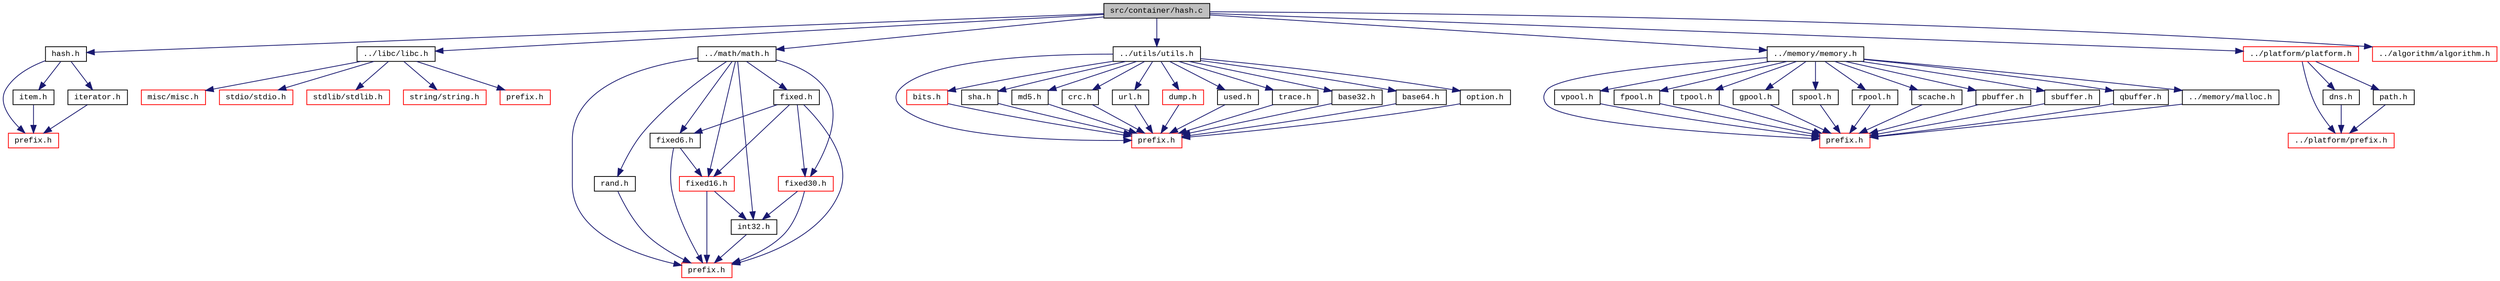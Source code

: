 digraph "src/container/hash.c"
{
  edge [fontname="CourierNew",fontsize="10",labelfontname="CourierNew",labelfontsize="10"];
  node [fontname="CourierNew",fontsize="10",shape=record];
  Node1 [label="src/container/hash.c",height=0.2,width=0.4,color="black", fillcolor="grey75", style="filled" fontcolor="black"];
  Node1 -> Node2 [color="midnightblue",fontsize="10",style="solid",fontname="CourierNew"];
  Node2 [label="hash.h",height=0.2,width=0.4,color="black", fillcolor="white", style="filled",URL="$db/dfb/hash_8h.html"];
  Node2 -> Node3 [color="midnightblue",fontsize="10",style="solid",fontname="CourierNew"];
  Node3 [label="prefix.h",height=0.2,width=0.4,color="red", fillcolor="white", style="filled",URL="$d9/d38/container_2prefix_8h_source.html"];
  Node2 -> Node4 [color="midnightblue",fontsize="10",style="solid",fontname="CourierNew"];
  Node4 [label="item.h",height=0.2,width=0.4,color="black", fillcolor="white", style="filled",URL="$df/d1f/item_8h.html"];
  Node4 -> Node3 [color="midnightblue",fontsize="10",style="solid",fontname="CourierNew"];
  Node2 -> Node5 [color="midnightblue",fontsize="10",style="solid",fontname="CourierNew"];
  Node5 [label="iterator.h",height=0.2,width=0.4,color="black", fillcolor="white", style="filled",URL="$df/d22/iterator_8h.html"];
  Node5 -> Node3 [color="midnightblue",fontsize="10",style="solid",fontname="CourierNew"];
  Node1 -> Node6 [color="midnightblue",fontsize="10",style="solid",fontname="CourierNew"];
  Node6 [label="../libc/libc.h",height=0.2,width=0.4,color="black", fillcolor="white", style="filled",URL="$db/dc8/libc_8h.html"];
  Node6 -> Node7 [color="midnightblue",fontsize="10",style="solid",fontname="CourierNew"];
  Node7 [label="prefix.h",height=0.2,width=0.4,color="red", fillcolor="white", style="filled",URL="$d4/df0/libc_2prefix_8h_source.html"];
  Node6 -> Node8 [color="midnightblue",fontsize="10",style="solid",fontname="CourierNew"];
  Node8 [label="misc/misc.h",height=0.2,width=0.4,color="red", fillcolor="white", style="filled",URL="$d4/d08/misc_8h.html"];
  Node6 -> Node9 [color="midnightblue",fontsize="10",style="solid",fontname="CourierNew"];
  Node9 [label="stdio/stdio.h",height=0.2,width=0.4,color="red", fillcolor="white", style="filled",URL="$d6/dd1/stdio_8h.html"];
  Node6 -> Node10 [color="midnightblue",fontsize="10",style="solid",fontname="CourierNew"];
  Node10 [label="stdlib/stdlib.h",height=0.2,width=0.4,color="red", fillcolor="white", style="filled",URL="$dc/d9c/stdlib_8h.html"];
  Node6 -> Node11 [color="midnightblue",fontsize="10",style="solid",fontname="CourierNew"];
  Node11 [label="string/string.h",height=0.2,width=0.4,color="red", fillcolor="white", style="filled",URL="$da/d52/libc_2string_2string_8h_source.html"];
  Node1 -> Node12 [color="midnightblue",fontsize="10",style="solid",fontname="CourierNew"];
  Node12 [label="../math/math.h",height=0.2,width=0.4,color="black", fillcolor="white", style="filled",URL="$d9/d8c/math_2math_8h_source.html"];
  Node12 -> Node13 [color="midnightblue",fontsize="10",style="solid",fontname="CourierNew"];
  Node13 [label="prefix.h",height=0.2,width=0.4,color="red", fillcolor="white", style="filled",URL="$d5/d8d/math_2prefix_8h_source.html"];
  Node12 -> Node14 [color="midnightblue",fontsize="10",style="solid",fontname="CourierNew"];
  Node14 [label="rand.h",height=0.2,width=0.4,color="black", fillcolor="white", style="filled",URL="$d5/d66/rand_8h.html"];
  Node14 -> Node13 [color="midnightblue",fontsize="10",style="solid",fontname="CourierNew"];
  Node12 -> Node15 [color="midnightblue",fontsize="10",style="solid",fontname="CourierNew"];
  Node15 [label="int32.h",height=0.2,width=0.4,color="black", fillcolor="white", style="filled",URL="$d9/d74/int32_8h.html"];
  Node15 -> Node13 [color="midnightblue",fontsize="10",style="solid",fontname="CourierNew"];
  Node12 -> Node16 [color="midnightblue",fontsize="10",style="solid",fontname="CourierNew"];
  Node16 [label="fixed6.h",height=0.2,width=0.4,color="black", fillcolor="white", style="filled",URL="$da/df6/fixed6_8h.html"];
  Node16 -> Node13 [color="midnightblue",fontsize="10",style="solid",fontname="CourierNew"];
  Node16 -> Node17 [color="midnightblue",fontsize="10",style="solid",fontname="CourierNew"];
  Node17 [label="fixed16.h",height=0.2,width=0.4,color="red", fillcolor="white", style="filled",URL="$d1/d1f/fixed16_8h.html"];
  Node17 -> Node13 [color="midnightblue",fontsize="10",style="solid",fontname="CourierNew"];
  Node17 -> Node15 [color="midnightblue",fontsize="10",style="solid",fontname="CourierNew"];
  Node12 -> Node17 [color="midnightblue",fontsize="10",style="solid",fontname="CourierNew"];
  Node12 -> Node18 [color="midnightblue",fontsize="10",style="solid",fontname="CourierNew"];
  Node18 [label="fixed30.h",height=0.2,width=0.4,color="red", fillcolor="white", style="filled",URL="$d0/de2/fixed30_8h.html"];
  Node18 -> Node13 [color="midnightblue",fontsize="10",style="solid",fontname="CourierNew"];
  Node18 -> Node15 [color="midnightblue",fontsize="10",style="solid",fontname="CourierNew"];
  Node12 -> Node19 [color="midnightblue",fontsize="10",style="solid",fontname="CourierNew"];
  Node19 [label="fixed.h",height=0.2,width=0.4,color="black", fillcolor="white", style="filled",URL="$dd/d58/fixed_8h.html"];
  Node19 -> Node13 [color="midnightblue",fontsize="10",style="solid",fontname="CourierNew"];
  Node19 -> Node16 [color="midnightblue",fontsize="10",style="solid",fontname="CourierNew"];
  Node19 -> Node17 [color="midnightblue",fontsize="10",style="solid",fontname="CourierNew"];
  Node19 -> Node18 [color="midnightblue",fontsize="10",style="solid",fontname="CourierNew"];
  Node1 -> Node20 [color="midnightblue",fontsize="10",style="solid",fontname="CourierNew"];
  Node20 [label="../utils/utils.h",height=0.2,width=0.4,color="black", fillcolor="white", style="filled",URL="$de/d2f/utils_2utils_8h_source.html"];
  Node20 -> Node21 [color="midnightblue",fontsize="10",style="solid",fontname="CourierNew"];
  Node21 [label="prefix.h",height=0.2,width=0.4,color="red", fillcolor="white", style="filled",URL="$de/d60/utils_2prefix_8h_source.html"];
  Node20 -> Node22 [color="midnightblue",fontsize="10",style="solid",fontname="CourierNew"];
  Node22 [label="bits.h",height=0.2,width=0.4,color="red", fillcolor="white", style="filled",URL="$df/db9/bits_8h_source.html"];
  Node22 -> Node21 [color="midnightblue",fontsize="10",style="solid",fontname="CourierNew"];
  Node20 -> Node23 [color="midnightblue",fontsize="10",style="solid",fontname="CourierNew"];
  Node23 [label="sha.h",height=0.2,width=0.4,color="black", fillcolor="white", style="filled",URL="$d9/d61/sha_8h.html"];
  Node23 -> Node21 [color="midnightblue",fontsize="10",style="solid",fontname="CourierNew"];
  Node20 -> Node24 [color="midnightblue",fontsize="10",style="solid",fontname="CourierNew"];
  Node24 [label="md5.h",height=0.2,width=0.4,color="black", fillcolor="white", style="filled",URL="$da/db0/md5_8h.html"];
  Node24 -> Node21 [color="midnightblue",fontsize="10",style="solid",fontname="CourierNew"];
  Node20 -> Node25 [color="midnightblue",fontsize="10",style="solid",fontname="CourierNew"];
  Node25 [label="crc.h",height=0.2,width=0.4,color="black", fillcolor="white", style="filled",URL="$dc/de6/crc_8h_source.html"];
  Node25 -> Node21 [color="midnightblue",fontsize="10",style="solid",fontname="CourierNew"];
  Node20 -> Node26 [color="midnightblue",fontsize="10",style="solid",fontname="CourierNew"];
  Node26 [label="url.h",height=0.2,width=0.4,color="black", fillcolor="white", style="filled",URL="$de/d6c/utils_2url_8h_source.html"];
  Node26 -> Node21 [color="midnightblue",fontsize="10",style="solid",fontname="CourierNew"];
  Node20 -> Node27 [color="midnightblue",fontsize="10",style="solid",fontname="CourierNew"];
  Node27 [label="dump.h",height=0.2,width=0.4,color="red", fillcolor="white", style="filled",URL="$d5/de5/dump_8h.html"];
  Node27 -> Node21 [color="midnightblue",fontsize="10",style="solid",fontname="CourierNew"];
  Node20 -> Node28 [color="midnightblue",fontsize="10",style="solid",fontname="CourierNew"];
  Node28 [label="used.h",height=0.2,width=0.4,color="black", fillcolor="white", style="filled",URL="$d4/d2b/used_8h.html"];
  Node28 -> Node21 [color="midnightblue",fontsize="10",style="solid",fontname="CourierNew"];
  Node20 -> Node29 [color="midnightblue",fontsize="10",style="solid",fontname="CourierNew"];
  Node29 [label="trace.h",height=0.2,width=0.4,color="black", fillcolor="white", style="filled",URL="$da/d18/utils_2trace_8h_source.html"];
  Node29 -> Node21 [color="midnightblue",fontsize="10",style="solid",fontname="CourierNew"];
  Node20 -> Node30 [color="midnightblue",fontsize="10",style="solid",fontname="CourierNew"];
  Node30 [label="base32.h",height=0.2,width=0.4,color="black", fillcolor="white", style="filled",URL="$d8/d33/base32_8h.html"];
  Node30 -> Node21 [color="midnightblue",fontsize="10",style="solid",fontname="CourierNew"];
  Node20 -> Node31 [color="midnightblue",fontsize="10",style="solid",fontname="CourierNew"];
  Node31 [label="base64.h",height=0.2,width=0.4,color="black", fillcolor="white", style="filled",URL="$d2/d6f/base64_8h_source.html"];
  Node31 -> Node21 [color="midnightblue",fontsize="10",style="solid",fontname="CourierNew"];
  Node20 -> Node32 [color="midnightblue",fontsize="10",style="solid",fontname="CourierNew"];
  Node32 [label="option.h",height=0.2,width=0.4,color="black", fillcolor="white", style="filled",URL="$db/db8/option_8h.html"];
  Node32 -> Node21 [color="midnightblue",fontsize="10",style="solid",fontname="CourierNew"];
  Node1 -> Node33 [color="midnightblue",fontsize="10",style="solid",fontname="CourierNew"];
  Node33 [label="../memory/memory.h",height=0.2,width=0.4,color="black", fillcolor="white", style="filled",URL="$dc/d18/memory_8h.html"];
  Node33 -> Node34 [color="midnightblue",fontsize="10",style="solid",fontname="CourierNew"];
  Node34 [label="prefix.h",height=0.2,width=0.4,color="red", fillcolor="white", style="filled",URL="$d0/dad/memory_2prefix_8h_source.html"];
  Node33 -> Node35 [color="midnightblue",fontsize="10",style="solid",fontname="CourierNew"];
  Node35 [label="vpool.h",height=0.2,width=0.4,color="black", fillcolor="white", style="filled",URL="$d4/d83/vpool_8h.html"];
  Node35 -> Node34 [color="midnightblue",fontsize="10",style="solid",fontname="CourierNew"];
  Node33 -> Node36 [color="midnightblue",fontsize="10",style="solid",fontname="CourierNew"];
  Node36 [label="fpool.h",height=0.2,width=0.4,color="black", fillcolor="white", style="filled",URL="$d6/dec/fpool_8h.html"];
  Node36 -> Node34 [color="midnightblue",fontsize="10",style="solid",fontname="CourierNew"];
  Node33 -> Node37 [color="midnightblue",fontsize="10",style="solid",fontname="CourierNew"];
  Node37 [label="tpool.h",height=0.2,width=0.4,color="black", fillcolor="white", style="filled",URL="$df/d05/tpool_8h.html"];
  Node37 -> Node34 [color="midnightblue",fontsize="10",style="solid",fontname="CourierNew"];
  Node33 -> Node38 [color="midnightblue",fontsize="10",style="solid",fontname="CourierNew"];
  Node38 [label="gpool.h",height=0.2,width=0.4,color="black", fillcolor="white", style="filled",URL="$d4/d3a/gpool_8h.html"];
  Node38 -> Node34 [color="midnightblue",fontsize="10",style="solid",fontname="CourierNew"];
  Node33 -> Node39 [color="midnightblue",fontsize="10",style="solid",fontname="CourierNew"];
  Node39 [label="spool.h",height=0.2,width=0.4,color="black", fillcolor="white", style="filled",URL="$d7/d0c/spool_8h.html"];
  Node39 -> Node34 [color="midnightblue",fontsize="10",style="solid",fontname="CourierNew"];
  Node33 -> Node40 [color="midnightblue",fontsize="10",style="solid",fontname="CourierNew"];
  Node40 [label="rpool.h",height=0.2,width=0.4,color="black", fillcolor="white", style="filled",URL="$d6/da1/rpool_8h.html"];
  Node40 -> Node34 [color="midnightblue",fontsize="10",style="solid",fontname="CourierNew"];
  Node33 -> Node41 [color="midnightblue",fontsize="10",style="solid",fontname="CourierNew"];
  Node41 [label="scache.h",height=0.2,width=0.4,color="black", fillcolor="white", style="filled",URL="$d6/d7c/scache_8h.html"];
  Node41 -> Node34 [color="midnightblue",fontsize="10",style="solid",fontname="CourierNew"];
  Node33 -> Node42 [color="midnightblue",fontsize="10",style="solid",fontname="CourierNew"];
  Node42 [label="pbuffer.h",height=0.2,width=0.4,color="black", fillcolor="white", style="filled",URL="$de/db7/pbuffer_8h.html"];
  Node42 -> Node34 [color="midnightblue",fontsize="10",style="solid",fontname="CourierNew"];
  Node33 -> Node43 [color="midnightblue",fontsize="10",style="solid",fontname="CourierNew"];
  Node43 [label="sbuffer.h",height=0.2,width=0.4,color="black", fillcolor="white", style="filled",URL="$de/d96/sbuffer_8h.html"];
  Node43 -> Node34 [color="midnightblue",fontsize="10",style="solid",fontname="CourierNew"];
  Node33 -> Node44 [color="midnightblue",fontsize="10",style="solid",fontname="CourierNew"];
  Node44 [label="qbuffer.h",height=0.2,width=0.4,color="black", fillcolor="white", style="filled",URL="$d3/d60/qbuffer_8h.html"];
  Node44 -> Node34 [color="midnightblue",fontsize="10",style="solid",fontname="CourierNew"];
  Node33 -> Node45 [color="midnightblue",fontsize="10",style="solid",fontname="CourierNew"];
  Node45 [label="../memory/malloc.h",height=0.2,width=0.4,color="black", fillcolor="white", style="filled",URL="$d1/dd8/memory_2malloc_8h_source.html"];
  Node45 -> Node34 [color="midnightblue",fontsize="10",style="solid",fontname="CourierNew"];
  Node1 -> Node46 [color="midnightblue",fontsize="10",style="solid",fontname="CourierNew"];
  Node46 [label="../platform/platform.h",height=0.2,width=0.4,color="red", fillcolor="white", style="filled",URL="$de/d03/platform_8h.html"];
  Node46 -> Node47 [color="midnightblue",fontsize="10",style="solid",fontname="CourierNew"];
  Node47 [label="../platform/prefix.h",height=0.2,width=0.4,color="red", fillcolor="white", style="filled",URL="$db/dfa/platform_2prefix_8h_source.html"];
  Node46 -> Node48 [color="midnightblue",fontsize="10",style="solid",fontname="CourierNew"];
  Node48 [label="dns.h",height=0.2,width=0.4,color="black", fillcolor="white", style="filled",URL="$d9/d31/platform_2dns_8h_source.html"];
  Node48 -> Node47 [color="midnightblue",fontsize="10",style="solid",fontname="CourierNew"];
  Node46 -> Node49 [color="midnightblue",fontsize="10",style="solid",fontname="CourierNew"];
  Node49 [label="path.h",height=0.2,width=0.4,color="black", fillcolor="white", style="filled",URL="$d7/dd4/path_8h_source.html"];
  Node49 -> Node47 [color="midnightblue",fontsize="10",style="solid",fontname="CourierNew"];
  Node1 -> Node50 [color="midnightblue",fontsize="10",style="solid",fontname="CourierNew"];
  Node50 [label="../algorithm/algorithm.h",height=0.2,width=0.4,color="red", fillcolor="white", style="filled",URL="$df/dd9/algorithm_8h.html"];
}
